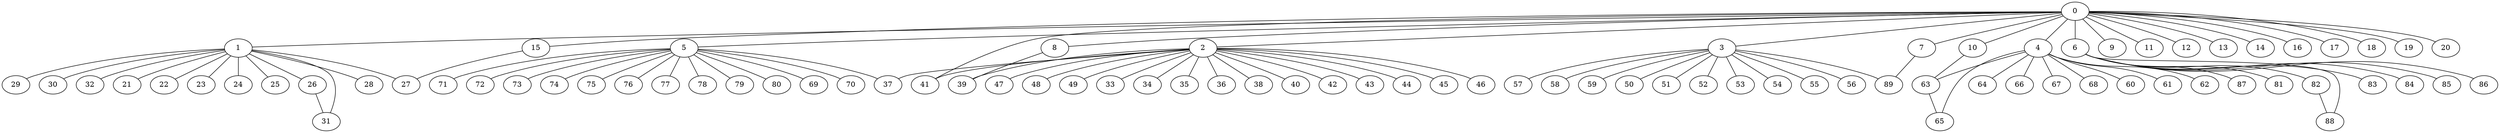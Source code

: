 
graph graphname {
    0 -- 1
0 -- 2
0 -- 3
0 -- 4
0 -- 5
0 -- 6
0 -- 7
0 -- 8
0 -- 9
0 -- 10
0 -- 11
0 -- 12
0 -- 13
0 -- 14
0 -- 15
0 -- 16
0 -- 17
0 -- 18
0 -- 19
0 -- 20
0 -- 41
1 -- 32
1 -- 21
1 -- 22
1 -- 23
1 -- 24
1 -- 25
1 -- 26
1 -- 27
1 -- 28
1 -- 29
1 -- 30
1 -- 31
2 -- 33
2 -- 34
2 -- 35
2 -- 36
2 -- 37
2 -- 38
2 -- 39
2 -- 40
2 -- 41
2 -- 42
2 -- 43
2 -- 44
2 -- 45
2 -- 46
2 -- 47
2 -- 48
2 -- 49
3 -- 50
3 -- 51
3 -- 52
3 -- 53
3 -- 54
3 -- 55
3 -- 56
3 -- 57
3 -- 58
3 -- 59
3 -- 89
4 -- 64
4 -- 66
4 -- 67
4 -- 68
4 -- 65
4 -- 60
4 -- 61
4 -- 62
4 -- 63
5 -- 69
5 -- 70
5 -- 71
5 -- 72
5 -- 73
5 -- 74
5 -- 75
5 -- 76
5 -- 77
5 -- 78
5 -- 79
5 -- 80
5 -- 37
6 -- 81
6 -- 82
6 -- 83
6 -- 84
6 -- 85
6 -- 86
6 -- 87
6 -- 88
7 -- 89
8 -- 39
10 -- 63
15 -- 27
26 -- 31
63 -- 65
82 -- 88

}
